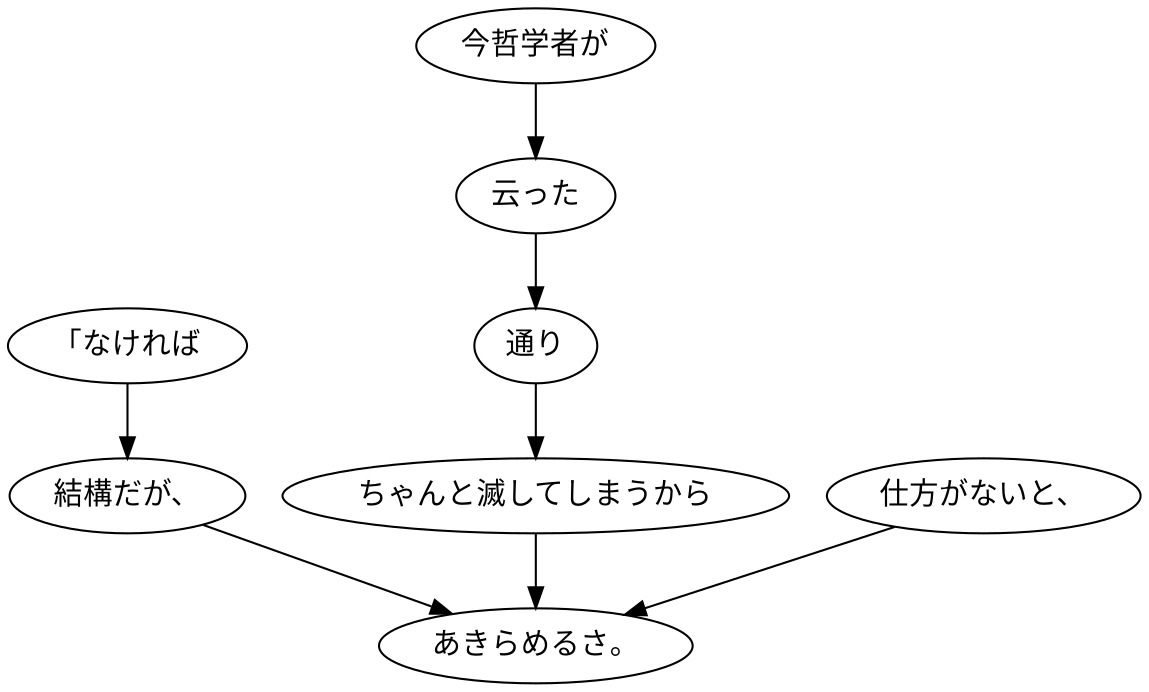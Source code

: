 digraph graph8806 {
	node0 [label="「なければ"];
	node1 [label="結構だが、"];
	node2 [label="今哲学者が"];
	node3 [label="云った"];
	node4 [label="通り"];
	node5 [label="ちゃんと滅してしまうから"];
	node6 [label="仕方がないと、"];
	node7 [label="あきらめるさ。"];
	node0 -> node1;
	node1 -> node7;
	node2 -> node3;
	node3 -> node4;
	node4 -> node5;
	node5 -> node7;
	node6 -> node7;
}
